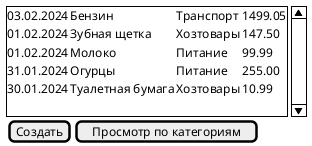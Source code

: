 @startsalt costs
{
    {SI
        03.02.2024 | Бензин | Транспорт | 1499.05
        01.02.2024 | Зубная щетка | Хозтовары | 147.50
        01.02.2024 | Молоко | Питание | 99.99
        31.01.2024 | Огурцы | Питание | 255.00
        30.01.2024 | Туалетная бумага | Хозтовары | 10.99
        .
    }
    {
        [Создать] | [Просмотр по категориям]
    }
}
@endsalt
